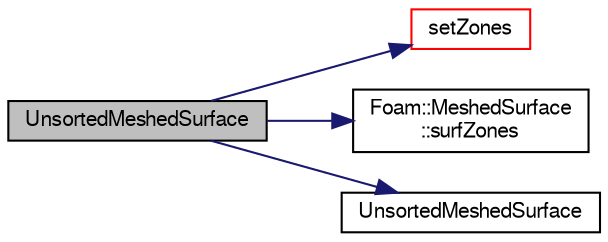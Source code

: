 digraph "UnsortedMeshedSurface"
{
  bgcolor="transparent";
  edge [fontname="FreeSans",fontsize="10",labelfontname="FreeSans",labelfontsize="10"];
  node [fontname="FreeSans",fontsize="10",shape=record];
  rankdir="LR";
  Node42 [label="UnsortedMeshedSurface",height=0.2,width=0.4,color="black", fillcolor="grey75", style="filled", fontcolor="black"];
  Node42 -> Node43 [color="midnightblue",fontsize="10",style="solid",fontname="FreeSans"];
  Node43 [label="setZones",height=0.2,width=0.4,color="red",URL="$a29574.html#ace932e14750294b98603488f885b1503",tooltip="Set zone ids and zones. "];
  Node42 -> Node51 [color="midnightblue",fontsize="10",style="solid",fontname="FreeSans"];
  Node51 [label="Foam::MeshedSurface\l::surfZones",height=0.2,width=0.4,color="black",URL="$a29566.html#a14a75381fb0e82fa2fdf4b3aff01a96a",tooltip="Const access to the surface zones. "];
  Node42 -> Node52 [color="midnightblue",fontsize="10",style="solid",fontname="FreeSans"];
  Node52 [label="UnsortedMeshedSurface",height=0.2,width=0.4,color="black",URL="$a29574.html#aaf787f80bb51ae94093708b83732bc08",tooltip="Construct null. "];
}
